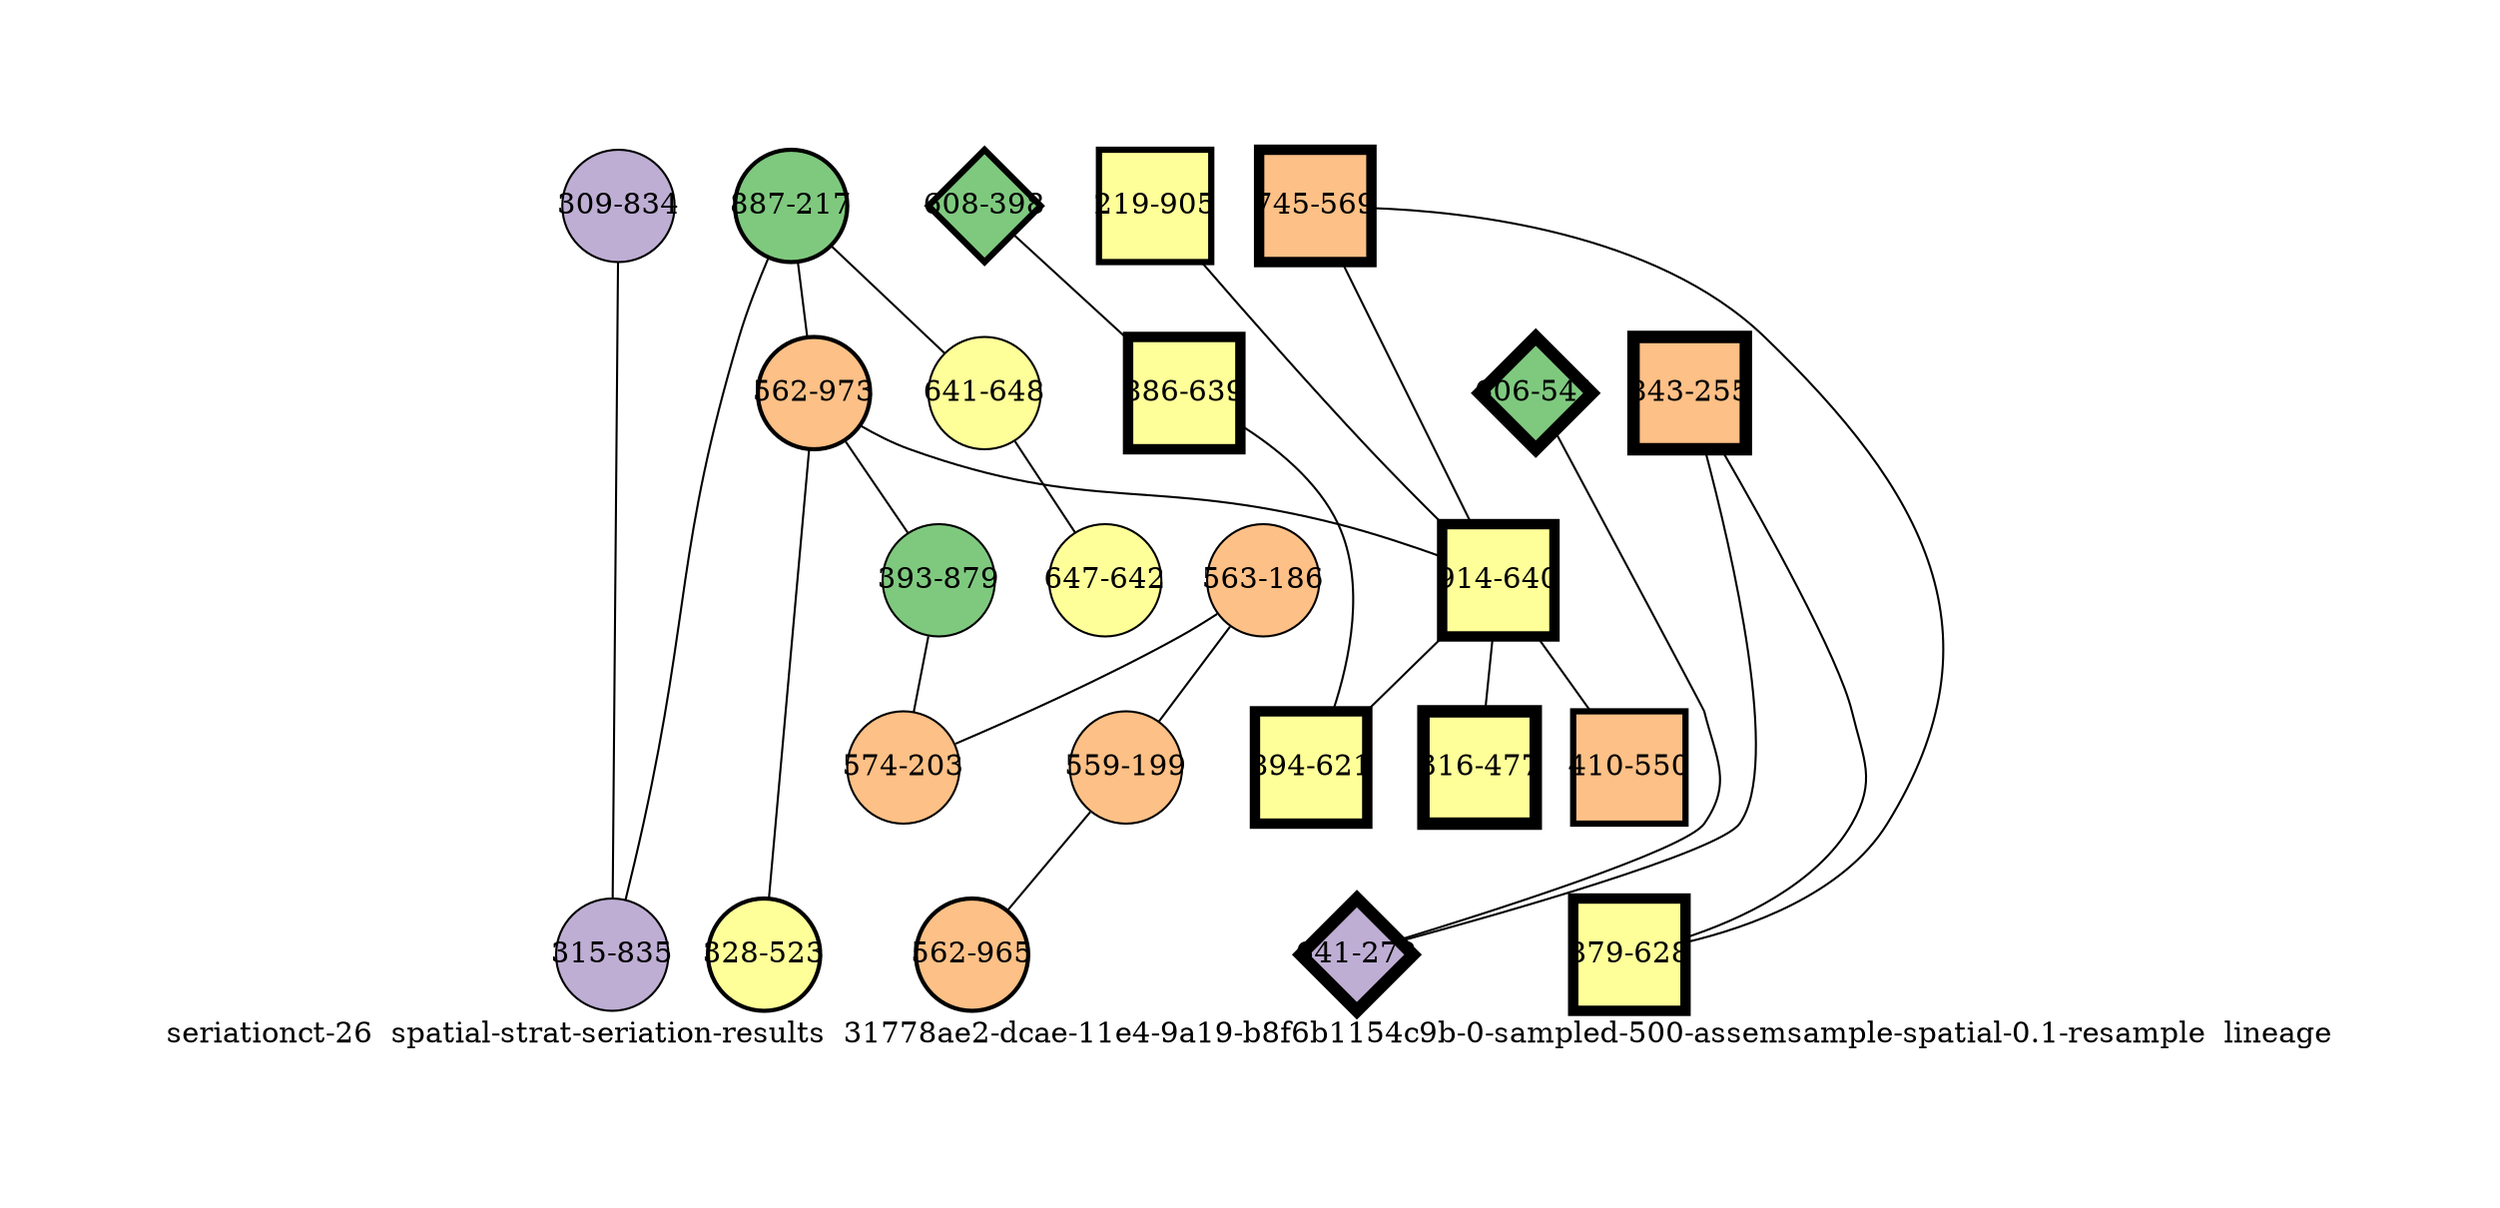 strict graph "seriationct-26  spatial-strat-seriation-results  31778ae2-dcae-11e4-9a19-b8f6b1154c9b-0-sampled-500-assemsample-spatial-0.1-resample  lineage" {
labelloc=b;
ratio=auto;
pad="1.0";
label="seriationct-26  spatial-strat-seriation-results  31778ae2-dcae-11e4-9a19-b8f6b1154c9b-0-sampled-500-assemsample-spatial-0.1-resample  lineage";
node [width="0.75", style=filled, fixedsize=true, height="0.75", shape=circle, label=""];
0 [xCoordinate="217.0", appears_in_slice=2, yCoordinate="887.0", colorscheme=accent6, lineage_id=0, short_label="887-217", label="887-217", shape=circle, cluster_id=0, fillcolor=1, size="500.0", id=0, penwidth="2.0"];
1 [xCoordinate="834.0", appears_in_slice=1, yCoordinate="309.0", colorscheme=accent6, lineage_id=0, short_label="309-834", label="309-834", shape=circle, cluster_id=1, fillcolor=2, size="500.0", id=1, penwidth="1.0"];
2 [xCoordinate="835.0", appears_in_slice=1, yCoordinate="315.0", colorscheme=accent6, lineage_id=0, short_label="315-835", label="315-835", shape=circle, cluster_id=1, fillcolor=2, size="500.0", id=2, penwidth="1.0"];
3 [xCoordinate="186.0", appears_in_slice=1, yCoordinate="563.0", colorscheme=accent6, lineage_id=0, short_label="563-186", label="563-186", shape=circle, cluster_id=2, fillcolor=3, size="500.0", id=3, penwidth="1.0"];
4 [xCoordinate="541.0", appears_in_slice=6, yCoordinate="606.0", colorscheme=accent6, lineage_id=2, short_label="606-541", label="606-541", shape=diamond, cluster_id=0, fillcolor=1, size="500.0", id=4, penwidth="6.0"];
5 [xCoordinate="398.0", appears_in_slice=3, yCoordinate="608.0", colorscheme=accent6, lineage_id=2, short_label="608-398", label="608-398", shape=diamond, cluster_id=0, fillcolor=1, size="500.0", id=5, penwidth="3.0"];
6 [xCoordinate="639.0", appears_in_slice=5, yCoordinate="886.0", colorscheme=accent6, lineage_id=1, short_label="886-639", label="886-639", shape=square, cluster_id=3, fillcolor=4, size="500.0", id=6, penwidth="5.0"];
7 [xCoordinate="199.0", appears_in_slice=1, yCoordinate="559.0", colorscheme=accent6, lineage_id=0, short_label="559-199", label="559-199", shape=circle, cluster_id=2, fillcolor=3, size="500.0", id=7, penwidth="1.0"];
8 [xCoordinate="973.0", appears_in_slice=2, yCoordinate="562.0", colorscheme=accent6, lineage_id=0, short_label="562-973", label="562-973", shape=circle, cluster_id=2, fillcolor=3, size="500.0", id=8, penwidth="2.0"];
9 [xCoordinate="905.0", appears_in_slice=3, yCoordinate="219.0", colorscheme=accent6, lineage_id=1, short_label="219-905", label="219-905", shape=square, cluster_id=3, fillcolor=4, size="500.0", id=9, penwidth="3.0"];
10 [xCoordinate="569.0", appears_in_slice=5, yCoordinate="745.0", colorscheme=accent6, lineage_id=1, short_label="745-569", label="745-569", shape=square, cluster_id=2, fillcolor=3, size="500.0", id=10, penwidth="5.0"];
11 [xCoordinate="648.0", appears_in_slice=1, yCoordinate="641.0", colorscheme=accent6, lineage_id=0, short_label="641-648", label="641-648", shape=circle, cluster_id=3, fillcolor=4, size="500.0", id=11, penwidth="1.0"];
12 [xCoordinate="640.0", appears_in_slice=5, yCoordinate="914.0", colorscheme=accent6, lineage_id=1, short_label="914-640", label="914-640", shape=square, cluster_id=3, fillcolor=4, size="500.0", id=12, penwidth="5.0"];
13 [xCoordinate="621.0", appears_in_slice=5, yCoordinate="894.0", colorscheme=accent6, lineage_id=1, short_label="894-621", label="894-621", shape=square, cluster_id=3, fillcolor=4, size="500.0", id=13, penwidth="5.0"];
14 [xCoordinate="550.0", appears_in_slice=3, yCoordinate="410.0", colorscheme=accent6, lineage_id=1, short_label="410-550", label="410-550", shape=square, cluster_id=2, fillcolor=3, size="500.0", id=14, penwidth="3.0"];
15 [xCoordinate="523.0", appears_in_slice=2, yCoordinate="328.0", colorscheme=accent6, lineage_id=0, short_label="328-523", label="328-523", shape=circle, cluster_id=3, fillcolor=4, size="500.0", id=15, penwidth="2.0"];
16 [xCoordinate="879.0", appears_in_slice=1, yCoordinate="393.0", colorscheme=accent6, lineage_id=0, short_label="393-879", label="393-879", shape=circle, cluster_id=0, fillcolor=1, size="500.0", id=16, penwidth="1.0"];
17 [xCoordinate="965.0", appears_in_slice=2, yCoordinate="562.0", colorscheme=accent6, lineage_id=0, short_label="562-965", label="562-965", shape=circle, cluster_id=2, fillcolor=3, size="500.0", id=17, penwidth="2.0"];
18 [xCoordinate="477.0", appears_in_slice=6, yCoordinate="316.0", colorscheme=accent6, lineage_id=1, short_label="316-477", label="316-477", shape=square, cluster_id=3, fillcolor=4, size="500.0", id=18, penwidth="6.0"];
19 [xCoordinate="203.0", appears_in_slice=1, yCoordinate="574.0", colorscheme=accent6, lineage_id=0, short_label="574-203", label="574-203", shape=circle, cluster_id=2, fillcolor=3, size="500.0", id=19, penwidth="1.0"];
20 [xCoordinate="255.0", appears_in_slice=6, yCoordinate="843.0", colorscheme=accent6, lineage_id=1, short_label="843-255", label="843-255", shape=square, cluster_id=2, fillcolor=3, size="500.0", id=20, penwidth="6.0"];
21 [xCoordinate="628.0", appears_in_slice=5, yCoordinate="879.0", colorscheme=accent6, lineage_id=1, short_label="879-628", label="879-628", shape=square, cluster_id=3, fillcolor=4, size="500.0", id=21, penwidth="5.0"];
22 [xCoordinate="272.0", appears_in_slice=6, yCoordinate="641.0", colorscheme=accent6, lineage_id=2, short_label="641-272", label="641-272", shape=diamond, cluster_id=1, fillcolor=2, size="500.0", id=22, penwidth="6.0"];
23 [xCoordinate="642.0", appears_in_slice=1, yCoordinate="647.0", colorscheme=accent6, lineage_id=0, short_label="647-642", label="647-642", shape=circle, cluster_id=3, fillcolor=4, size="500.0", id=23, penwidth="1.0"];
0 -- 8  [inverseweight="2.9522297164", weight="0.338727028741"];
0 -- 2  [inverseweight="1.48960016513", weight="0.671321085621"];
0 -- 11  [inverseweight="2.65282788313", weight="0.376956230881"];
1 -- 2  [inverseweight="16.7600380788", weight="0.0596657355607"];
3 -- 19  [inverseweight="11.1248539872", weight="0.089888820217"];
3 -- 7  [inverseweight="30.8901031608", weight="0.0323728281125"];
4 -- 22  [inverseweight="3.27392320367", weight="0.30544393921"];
5 -- 6  [inverseweight="3.24565858952", weight="0.308103878586"];
6 -- 13  [inverseweight="31.0086836473", weight="0.0322490309932"];
7 -- 17  [inverseweight="3.80870170233", weight="0.262556660552"];
8 -- 16  [inverseweight="2.41317912646", weight="0.414391119596"];
8 -- 12  [inverseweight="1.80827391644", weight="0.553013562221"];
8 -- 15  [inverseweight="15.4450515804", weight="0.064745656225"];
9 -- 12  [inverseweight="1.85416782874", weight="0.539325504682"];
10 -- 12  [inverseweight="18.3308893777", weight="0.0545527267879"];
10 -- 21  [inverseweight="3.28748221888", weight="0.304184154748"];
11 -- 23  [inverseweight="25.0", weight="0.04"];
12 -- 13  [inverseweight="2.21651588222", weight="0.451158508731"];
12 -- 14  [inverseweight="1.33994816109", weight="0.7462975278"];
12 -- 18  [inverseweight="1.25356204314", weight="0.797726770267"];
16 -- 19  [inverseweight="3.61258097239", weight="0.276810404429"];
20 -- 21  [inverseweight="6.49624625418", weight="0.153935051239"];
20 -- 22  [inverseweight="4.89725595476", weight="0.20419598429"];
}
